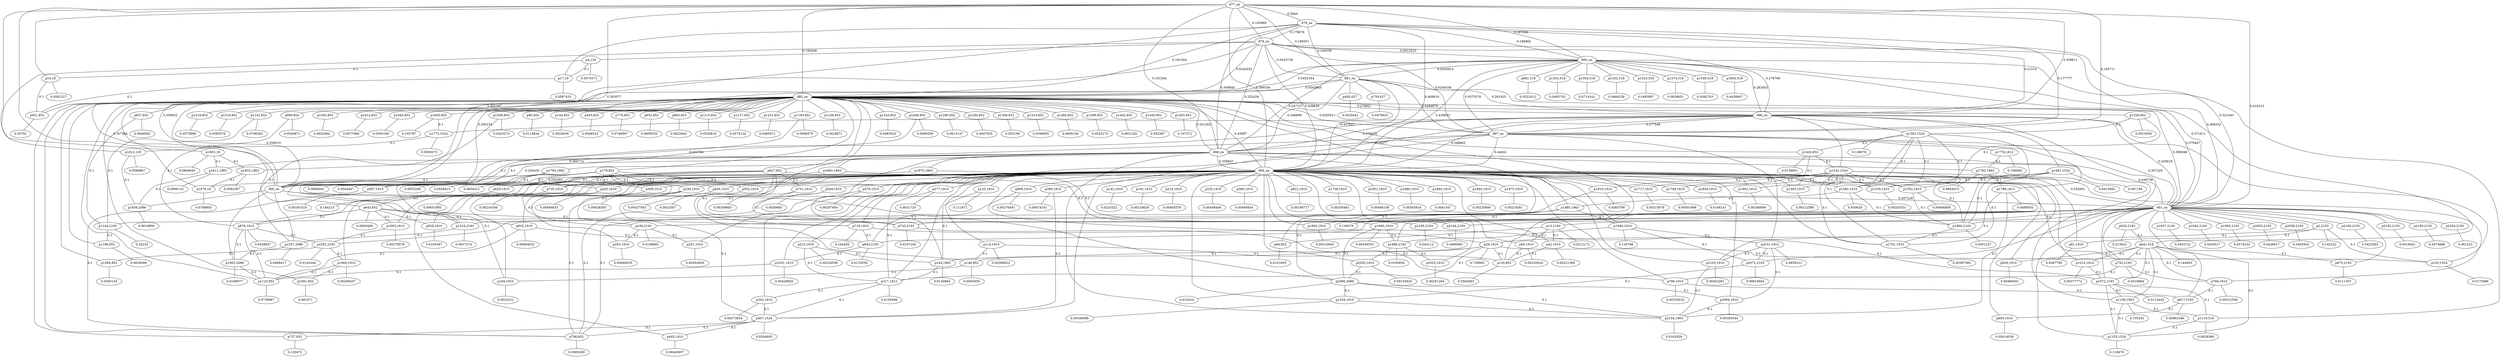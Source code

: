 graph {
	"p2,2193" -- "c0"
	"c0" [ label="0.142522", pos="11.8237,97.9324!"];
	"p2,2193" -- "p29,1910" [label="0.1"]
	"p2,2193" -- "p61,1910" [label="0.1"]
	"p2,2193" -- "p103,1524" [label="0.1"]
	"p4,120" -- "c3"
	"c3" [ label="0.0575571", pos="54.2854,99.4523!"];
	"p4,120" -- "p16,18" [label="0.1"]
	"p4,120" -- "p17,19" [label="0.1"]
	"p13,2193" -- "c12"
	"c12" [ label="0.0212172", pos="17.2754,97.8716!"];
	"p13,2193" -- "p42,1910" [label="0.1"]
	"p13,2193" -- "p59,1910" [label="0.1"]
	"p13,2193" -- "p66,852" [label="0.1"]
	"p16,18" -- "c14"
	"c14" [ label="0.0581327", pos="61.9679,90.6051!"];
	"p16,18" -- "p451,852" [label="0.1"]
	"p17,19" -- "c23"
	"c23" [ label="0.0587433", pos="46.485,90.515!"];
	"p17,19" -- "p451,852" [label="0.1"]
	"p29,1910" -- "c33"
	"c33" [ label="0.739965", pos="7.26441,92.5647!"];
	"p29,1910" -- "p103,1524" [label="0.1"]
	"p29,1910" -- "p120,852" [label="0.1"]
	"p29,1910" -- "p146,852" [label="0.1"]
	"p29,1910" -- "p244,1863" [label="0.1"]
	"p29,1910" -- "p317,1812" [label="0.1"]
	"p42,1910" -- "c34"
	"c34" [ label="0.00221389", pos="15.1097,96.7534!"];
	"p42,1910" -- "p120,852" [label="0.1"]
	"p59,1910" -- "c36"
	"c36" [ label="0.00220024", pos="16.1513,95.9276!"];
	"p59,1910" -- "p120,852" [label="0.1"]
	"p61,1910" -- "c37"
	"c37" [ label="0.0387785", pos="9.09263,95.6397!"];
	"p66,852" -- "c38"
	"c38" [ label="0.0101605", pos="19.7313,96.1707!"];
	"p90,852" -- "c46"
	"c46" [ label="0.0114834", pos="21.4779,95.4977!"];
	"p103,1524" -- "c54"
	"c54" [ label="0.0175986", pos="7.50011,94.7146!"];
	"p114,1910" -- "c55"
	"c55" [ label="0.00269622", pos="10.5375,93.9634!"];
	"p114,1910" -- "p120,852" [label="0.1"]
	"p114,1910" -- "p146,852" [label="0.1"]
	"p120,852" -- "c58"
	"c58" [ label="0.0582663", pos="24.7085,94.5135!"];
	"p142,1910" -- "c67"
	"c67" [ label="0.0233322", pos="5.06556,93.7244!"];
	"p144,852" -- "c68"
	"c68" [ label="0.0624939", pos="36.7786,88.1247!"];
	"p145,1910" -- "c82"
	"c82" [ label="0.111871", pos="2.72328,92.3506!"];
	"p145,1910" -- "p244,1863" [label="0.1"]
	"p146,852" -- "c88"
	"c88" [ label="0.0563959", pos="12.7928,93.768!"];
	"p146,852" -- "p184,1910" [label="0.1"]
	"p178,852" -- "c94"
	"c94" [ label="0.0544447", pos="12.9998,78.5101!"];
	"p178,852" -- "p184,1910" [label="0.1"]
	"p178,852" -- "p202,1910" [label="0.1"]
	"p178,852" -- "p249,2193" [label="0.1"]
	"p178,852" -- "p309,1910" [label="0.1"]
	"p178,852" -- "p338,1910" [label="0.1"]
	"p178,852" -- "p400,1910" [label="0.1"]
	"p178,852" -- "p552,1910" [label="0.1"]
	"p178,852" -- "p597,1910" [label="0.1"]
	"p184,1910" -- "c106"
	"c106" [ label="0.0024321", pos="10.4053,91.9078!"];
	"p191,1910" -- "c108"
	"c108" [ label="0.00218629", pos="8.87231,92.2511!"];
	"p202,1910" -- "c110"
	"c110" [ label="0.00216346", pos="11.098,90.6988!"];
	"p202,1910" -- "p249,2193" [label="0.1"]
	"p219,1910" -- "c111"
	"c111" [ label="0.00405576", pos="6.81358,90.1522!"];
	"p233,1910" -- "c112"
	"c112" [ label="0.00224558", pos="2.22721,89.2245!"];
	"p233,1910" -- "p244,1863" [label="0.1"]
	"p233,1910" -- "p317,1812" [label="0.1"]
	"p235,1910" -- "c115"
	"c115" [ label="0.00448446", pos="7.10247,88.4996!"];
	"p244,1863" -- "c117"
	"c117" [ label="0.0130864", pos="0.685096,88.6002!"];
	"p244,1863" -- "p317,1812" [label="0.1"]
	"p249,2193" -- "c119"
	"c119" [ label="0.0158693", pos="11.7136,89.4118!"];
	"p249,2193" -- "p251,1910" [label="0.1"]
	"p249,2193" -- "p293,1910" [label="0.1"]
	"p251,1910" -- "c122"
	"c122" [ label="0.00454956", pos="8.00603,87.5519!"];
	"p277,1910" -- "c123"
	"c123" [ label="0.0031733", pos="3.51924,86.7421!"];
	"p277,1910" -- "p317,1812" [label="0.1"]
	"p293,1910" -- "c124"
	"c124" [ label="0.00660035", pos="8.75945,86.3784!"];
	"p309,1910" -- "c127"
	"c127" [ label="0.00484633", pos="9.28029,85.0369!"];
	"p317,1812" -- "c128"
	"c128" [ label="0.0150498", pos="0.268098,84.9969!"];
	"p317,1812" -- "p343,1910" [label="0.1"]
	"p317,1812" -- "p407,1524" [label="0.1"]
	"p338,1910" -- "c138"
	"c138" [ label="0.00628305", pos="7.84857,81.6545!"];
	"p338,1910" -- "p407,1524" [label="0.1"]
	"p338,1910" -- "p706,852" [label="0.1"]
	"p343,1910" -- "c139"
	"c139" [ label="0.00373854", pos="3.11751,84.42!"];
	"p343,1910" -- "p407,1524" [label="0.1"]
	"p360,1910" -- "c141"
	"c141" [ label="0.00460854", pos="4.15943,83.5774!"];
	"p390,1910" -- "c143"
	"c143" [ label="0.00474101", pos="4.45784,81.9612!"];
	"p390,1910" -- "p407,1524" [label="0.1"]
	"p400,1910" -- "c146"
	"c146" [ label="0.00527563", pos="8.60764,80.5111!"];
	"p407,1524" -- "c147"
	"c147" [ label="0.0264693", pos="1.31593,79.7262!"];
	"p407,1524" -- "p445,1910" [label="0.1"]
	"p407,1524" -- "p706,852" [label="0.1"]
	"p407,1524" -- "p737,852" [label="0.1"]
	"p445,1910" -- "c148"
	"c148" [ label="0.00440957", pos="4.37585,79.9915!"];
	"p451,852" -- "c149"
	"c149" [ label="0.05791", pos="66.493,81.4359!"];
	"p453,852" -- "c159"
	"c159" [ label="0.0568523", pos="96.7642,63.8137!"];
	"p492,627" -- "c171"
	"c171" [ label="0.0529441", pos="23.9819,81.2168!"];
	"p504,1910" -- "c181"
	"c181" [ label="0.0030665", pos="9.00966,79.0303!"];
	"p504,1910" -- "p706,852" [label="0.1"]
	"p552,1910" -- "c182"
	"c182" [ label="0.0023567", pos="11.6355,79.812!"];
	"p576,1910" -- "c184"
	"c184" [ label="0.00207904", pos="9.59486,77.7287!"];
	"p576,1910" -- "p706,852" [label="0.1"]
	"p597,1910" -- "c185"
	"c185" [ label="0.00191516", pos="11.1731,77.4194!"];
	"p597,1910" -- "p706,852" [label="0.1"]
	"p620,2193" -- "c186"
	"c186" [ label="0.213623", pos="60.8671,76.8256!"];
	"p620,2193" -- "p641,518" [label="0.1"]
	"p627,852" -- "c190"
	"c190" [ label="0.0655288", pos="69.5315,77.1238!"];
	"p627,852" -- "p629,1910" [label="0.1"]
	"p627,852" -- "p718,1910" [label="0.1"]
	"p627,852" -- "p731,1910" [label="0.1"]
	"p627,852" -- "p735,1910" [label="0.1"]
	"p627,852" -- "p743,2193" [label="0.1"]
	"p627,852" -- "p745,2193" [label="0.1"]
	"p629,1910" -- "c196"
	"c196" [ label="0.184215", pos="74.3748,76.9437!"];
	"p629,1910" -- "p643,852" [label="0.1"]
	"p641,518" -- "c210"
	"c210" [ label="0.144693", pos="60.6679,71.536!"];
	"p641,518" -- "p745,2193" [label="0.1"]
	"p641,518" -- "p794,1910" [label="0.1"]
	"p641,518" -- "p873,2193" [label="0.1"]
	"p641,518" -- "p920,1910" [label="0.1"]
	"p641,518" -- "p1014,1910" [label="0.1"]
	"p641,518" -- "p1072,2193" [label="0.1"]
	"p641,518" -- "p1109,1863" [label="0.1"]
	"p641,518" -- "p1153,1524" [label="0.1"]
	"p643,852" -- "c213"
	"c213" [ label="0.0805489", pos="74.5659,73.8296!"];
	"p643,852" -- "p718,1910" [label="0.1"]
	"p643,852" -- "p832,1910" [label="0.1"]
	"p643,852" -- "p878,1910" [label="0.1"]
	"p643,852" -- "p929,1910" [label="0.1"]
	"p643,852" -- "p1003,1910" [label="0.1"]
	"p657,852" -- "c218"
	"c218" [ label="0.0640592", pos="47.8132,71.5505!"];
	"p657,852" -- "p1144,2193" [label="0.1"]
	"p706,852" -- "c233"
	"c233" [ label="0.0565209", pos="7.76685,76.0098!"];
	"p718,1910" -- "c241"
	"c241" [ label="0.244405", pos="68.1163,71.6286!"];
	"p718,1910" -- "p943,2193" [label="0.1"]
	"p718,1910" -- "p1072,2193" [label="0.1"]
	"p731,1910" -- "c243"
	"c243" [ label="0.00309603", pos="67.3668,74.6926!"];
	"p731,1910" -- "p743,2193" [label="0.1"]
	"p735,1910" -- "c246"
	"c246" [ label="0.00651985", pos="67.3499,72.7676!"];
	"p737,852" -- "c247"
	"c247" [ label="0.130472", pos="3.59404,67.1442!"];
	"p739,627" -- "c255"
	"c255" [ label="0.0476623", pos="21.2629,72.9469!"];
	"p743,2193" -- "c264"
	"c264" [ label="0.0107245", pos="66.4683,75.6787!"];
	"p743,2193" -- "p786,1910" [label="0.1"]
	"p745,2193" -- "c265"
	"c265" [ label="0.0318684", pos="64.1799,75.2413!"];
	"p745,2193" -- "p786,1910" [label="0.1"]
	"p745,2193" -- "p794,1910" [label="0.1"]
	"p776,852" -- "c266"
	"c266" [ label="0.0746997", pos="7.85877,69.4957!"];
	"p786,1910" -- "c275"
	"c275" [ label="0.00235432", pos="65.4238,74.6273!"];
	"p786,1910" -- "p817,2193" [label="0.1"]
	"p794,1910" -- "c276"
	"c276" [ label="0.00312508", pos="63.387,74.4796!"];
	"p794,1910" -- "p817,2193" [label="0.1"]
	"p817,2193" -- "c278"
	"c278" [ label="0.00962346", pos="64.3571,73.4955!"];
	"p817,2193" -- "p850,1910" [label="0.1"]
	"p822,1910" -- "c279"
	"c279" [ label="0.00188717", pos="71.6296,73.384!"];
	"p832,1910" -- "c282"
	"c282" [ label="0.00804632", pos="70.1447,69.8573!"];
	"p832,1910" -- "p943,2193" [label="0.1"]
	"p832,1910" -- "p1123,852" [label="0.1"]
	"p850,1910" -- "c284"
	"c284" [ label="0.00414038", pos="65.1228,72.3364!"];
	"p852,852" -- "c285"
	"c285" [ label="0.0609535", pos="91.633,72.5489!"];
	"p860,852" -- "c294"
	"c294" [ label="0.0540871", pos="78.9379,72.4969!"];
	"p860,852" -- "p878,1910" [label="0.1"]
	"p873,2193" -- "c300"
	"c300" [ label="0.0111307", pos="61.4134,72.2318!"];
	"p878,1910" -- "c302"
	"c302" [ label="0.0438657", pos="71.9237,69.7929!"];
	"p878,1910" -- "p1052,2193" [label="0.1"]
	"p878,1910" -- "p1062,2086" [label="0.1"]
	"p878,1910" -- "p1123,852" [label="0.1"]
	"p909,1910" -- "c308"
	"c308" [ label="0.00276491", pos="69.7584,71.4245!"];
	"p909,1910" -- "p943,2193" [label="0.1"]
	"p920,1910" -- "c309"
	"c309" [ label="0.00466591", pos="62.9793,70.2127!"];
	"p929,1910" -- "c311"
	"c311" [ label="0.0105367", pos="72.9997,70.9437!"];
	"p943,2193" -- "c313"
	"c313" [ label="0.0133558", pos="68.4467,70.0791!"];
	"p943,2193" -- "p1051,1910" [label="0.1"]
	"p965,852" -- "c314"
	"c314" [ label="0.0622845", pos="10.45,69.6267!"];
	"p981,518" -- "c322"
	"c322" [ label="0.0522412", pos="85.0344,69.5663!"];
	"p1003,1910" -- "c330"
	"c330" [ label="0.00279578", pos="73.0286,69.0938!"];
	"p1003,1910" -- "p1052,2193" [label="0.1"]
	"p1014,1910" -- "c331"
	"c331" [ label="0.00377772", pos="63.1274,68.4974!"];
	"p1014,1910" -- "p1072,2193" [label="0.1"]
	"p1051,1910" -- "c332"
	"c332" [ label="0.00429926", pos="66.0379,67.6162!"];
	"p1051,1910" -- "p1123,852" [label="0.1"]
	"p1052,2193" -- "c334"
	"c334" [ label="0.0142444", pos="71.9983,68.1098!"];
	"p1052,2193" -- "p1062,2086" [label="0.1"]
	"p1052,2193" -- "p1064,1910" [label="0.1"]
	"p1062,2086" -- "c335"
	"c335" [ label="0.0199977", pos="70.9548,67.0213!"];
	"p1062,2086" -- "p1123,852" [label="0.1"]
	"p1064,1910" -- "c337"
	"c337" [ label="0.00206437", pos="72.9997,67.1515!"];
	"p1064,1910" -- "p1091,852" [label="0.1"]
	"p1064,1910" -- "p1123,852" [label="0.1"]
	"p1072,2193" -- "c339"
	"c339" [ label="0.0115445", pos="61.71,66.9284!"];
	"p1072,2193" -- "p1109,1863" [label="0.1"]
	"p1072,2193" -- "p1116,518" [label="0.1"]
	"p1072,2193" -- "p1153,1524" [label="0.1"]
	"p1091,852" -- "c346"
	"c346" [ label="0.061071", pos="74.6499,64.1249!"];
	"p1109,1863" -- "c355"
	"c355" [ label="0.105291", pos="60.7151,65.8458!"];
	"p1109,1863" -- "p1116,518" [label="0.1"]
	"p1109,1863" -- "p1153,1524" [label="0.1"]
	"p1116,518" -- "c362"
	"c362" [ label="0.0628369", pos="58.2321,65.4494!"];
	"p1116,518" -- "p1153,1524" [label="0.1"]
	"p1123,852" -- "c368"
	"c368" [ label="0.0739887", pos="68.9868,65.4787!"];
	"p1142,852" -- "c374"
	"c374" [ label="0.0706263", pos="33.641,65.355!"];
	"p1142,852" -- "p1144,2193" [label="0.1"]
	"p1144,2193" -- "c384"
	"c384" [ label="0.24233", pos="47.8294,65.4566!"];
	"p1144,2193" -- "p1196,852" [label="0.1"]
	"p1153,1524" -- "c386"
	"c386" [ label="0.116679", pos="60.3673,65.5401!"];
	"p1193,852" -- "c387"
	"c387" [ label="0.0588475", pos="17.9259,57.4356!"];
	"p1193,852" -- "p1516,2193" [label="0.1"]
	"p1196,852" -- "c396"
	"c396" [ label="0.0626066", pos="47.9459,58.3913!"];
	"p1215,852" -- "c411"
	"c411" [ label="0.0520816", pos="10.3729,63.5397!"];
	"p1217,852" -- "c421"
	"c421" [ label="0.0574134", pos="12.7764,63.5817!"];
	"p1231,852" -- "c426"
	"c426" [ label="0.0495471", pos="85.119,62.2229!"];
	"p1238,852" -- "c434"
	"c434" [ label="0.0418871", pos="94.8466,62.2471!"];
	"p1243,852" -- "c444"
	"c444" [ label="0.0483025", pos="75.8427,62.0788!"];
	"p1290,852" -- "c449"
	"c449" [ label="0.0613147", pos="60.6913,56.5495!"];
	"p1294,852" -- "c461"
	"c461" [ label="0.0647835", pos="8.85359,58.4546!"];
	"p1302,518" -- "c476"
	"c476" [ label="0.0495702", pos="71.6854,58.1698!"];
	"p1304,518" -- "c483"
	"c483" [ label="0.0714161", pos="74.4977,58.0505!"];
	"p1308,852" -- "c486"
	"c486" [ label="0.053198", pos="13.1453,55.1243!"];
	"p1314,852" -- "c504"
	"c504" [ label="0.0396805", pos="4.73413,57.5127!"];
	"p1322,518" -- "c519"
	"c519" [ label="0.0666328", pos="68.7854,57.1103!"];
	"p1323,518" -- "c523"
	"c523" [ label="0.0483987", pos="74.7651,52.5626!"];
	"p1338,852" -- "c538"
	"c538" [ label="0.0510059", pos="4.77315,53.8353!"];
	"p1338,852" -- "p1392,1524" [label="0.1"]
	"p1338,852" -- "p1529,1910" [label="0.1"]
	"p1369,852" -- "c543"
	"c543" [ label="0.0605156", pos="54.3815,52.4513!"];
	"p1374,518" -- "c551"
	"c551" [ label="0.0639651", pos="71.7066,52.4455!"];
	"p1392,1524" -- "c559"
	"c559" [ label="0.138078", pos="5.31488,48.7443!"];
	"p1392,1524" -- "p1420,852" [label="0.1"]
	"p1392,1524" -- "p1529,1910" [label="0.1"]
	"p1392,1524" -- "p1552,1910" [label="0.1"]
	"p1392,1524" -- "p1583,1910" [label="0.1"]
	"p1392,1524" -- "p1666,2193" [label="0.1"]
	"p1392,1524" -- "p1701,1910" [label="0.1"]
	"p1399,852" -- "c561"
	"c561" [ label="0.0542273", pos="51.9624,49.3225!"];
	"p1420,852" -- "c571"
	"c571" [ label="0.0158651", pos="2.96062,51.0377!"];
	"p1420,852" -- "p1432,1524" [label="0.1"]
	"p1420,852" -- "p1463,1910" [label="0.1"]
	"p1432,1524" -- "c576"
	"c576" [ label="0.0415083", pos="2.85017,44.1548!"];
	"p1432,1524" -- "p1463,1910" [label="0.1"]
	"p1432,1524" -- "p1529,1910" [label="0.1"]
	"p1432,1524" -- "p1552,1910" [label="0.1"]
	"p1432,1524" -- "p1666,2193" [label="0.1"]
	"p1432,1524" -- "p1701,1910" [label="0.1"]
	"p1432,1524" -- "p1717,1910" [label="0.1"]
	"p1432,1524" -- "p1748,1910" [label="0.1"]
	"p1432,1524" -- "p1804,1910" [label="0.1"]
	"p1432,1524" -- "p1901,1910" [label="0.1"]
	"p1432,1524" -- "p1910,1910" [label="0.1"]
	"p1442,852" -- "c577"
	"c577" [ label="0.0631281", pos="56.6733,50.1987!"];
	"p1446,852" -- "c586"
	"c586" [ label="0.0680295", pos="31.0884,50.0006!"];
	"p1446,852" -- "p1516,2193" [label="0.1"]
	"p1450,852" -- "c599"
	"c599" [ label="0.052387", pos="60.809,49.8371!"];
	"p1453,852" -- "c605"
	"c605" [ label="0.107272", pos="43.5348,48.3284!"];
	"p1463,1910" -- "c613"
	"c613" [ label="0.00212586", pos="2.5101,49.3552!"];
	"p1481,1524" -- "c615"
	"c615" [ label="0.067156", pos="9.79008,47.8178!"];
	"p1481,1524" -- "p1583,1910" [label="0.1"]
	"p1481,1524" -- "p1666,2193" [label="0.1"]
	"p1481,1524" -- "p1701,1910" [label="0.1"]
	"p1500,852" -- "c616"
	"c616" [ label="0.0425273", pos="21.6239,48.0498!"];
	"p1500,852" -- "p1557,2086" [label="0.1"]
	"p1516,2193" -- "c625"
	"c625" [ label="0.0637274", pos="18.5744,48.2328!"];
	"p1516,2193" -- "p1557,2086" [label="0.1"]
	"p1518,852" -- "c626"
	"c626" [ label="0.0573698", pos="56.1743,48.1846!"];
	"p1519,852" -- "c634"
	"c634" [ label="0.0595578", pos="60.7813,48.2321!"];
	"p1529,1910" -- "c642"
	"c642" [ label="0.00320331", pos="3.41359,48.3839!"];
	"p1549,518" -- "c643"
	"c643" [ label="0.0592703", pos="68.9601,47.495!"];
	"p1552,1910" -- "c658"
	"c658" [ label="0.00606806", pos="3.7949,46.8539!"];
	"p1552,1910" -- "p1666,2193" [label="0.1"]
	"p1557,2086" -- "c659"
	"c659" [ label="0.0489417", pos="20.1084,46.8878!"];
	"p1557,2086" -- "p1584,852" [label="0.1"]
	"p1563,852" -- "c662"
	"c662" [ label="0.0932484", pos="43.3844,46.7356!"];
	"p1583,1910" -- "c671"
	"c671" [ label="0.930629", pos="10.7594,42.3625!"];
	"p1583,1910" -- "p1666,2193" [label="0.1"]
	"p1583,1910" -- "p1885,1863" [label="0.1"]
	"p1584,852" -- "c684"
	"c684" [ label="0.0505154", pos="21.2172,46.574!"];
	"p1603,518" -- "c693"
	"c693" [ label="0.0439947", pos="74.2234,46.5654!"];
	"p1612,852" -- "c702"
	"c702" [ label="0.0577666", pos="52.2972,46.4253!"];
	"p1645,852" -- "c710"
	"c710" [ label="0.0595166", pos="92.9546,46.3668!"];
	"p1666,2193" -- "c718"
	"c718" [ label="0.0501227", pos="4.14998,45.3557!"];
	"p1666,2193" -- "p1701,1910" [label="0.1"]
	"p1695,852" -- "c719"
	"c719" [ label="0.102787", pos="91.6912,43.536!"];
	"p1695,852" -- "p1773,1524" [label="0.1"]
	"p1701,1910" -- "c728"
	"c728" [ label="0.00387382", pos="4.75664,44.0634!"];
	"p1717,1910" -- "c731"
	"c731" [ label="0.00315678", pos="5.44641,42.8884!"];
	"p1738,1910" -- "c732"
	"c732" [ label="0.00200463", pos="6.92734,42.5068!"];
	"p1748,1910" -- "c733"
	"c733" [ label="0.00501868", pos="7.29932,40.9007!"];
	"p1773,1524" -- "c735"
	"c735" [ label="0.0595073", pos="89.2863,40.5727!"];
	"p1773,1524" -- "p1812,120" [label="0.1"]
	"p1778,1812" -- "c737"
	"c737" [ label="0.109949", pos="21.9076,40.4583!"];
	"p1778,1812" -- "p1783,1863" [label="0.1"]
	"p1783,1863" -- "c744"
	"c744" [ label="0.0844015", pos="31.4966,37.8676!"];
	"p1783,1863" -- "p1788,1812" [label="0.1"]
	"p1788,1812" -- "c749"
	"c749" [ label="0.0489593", pos="21.719,35.1923!"];
	"p1788,1812" -- "p2105,1910" [label="0.1"]
	"p1788,1812" -- "p2154,1863" [label="0.1"]
	"p1795,1863" -- "c762"
	"c762" [ label="0.0696491", pos="53.1929,37.1388!"];
	"p1795,1863" -- "p1979,18" [label="0.1"]
	"p1803,18" -- "c767"
	"c767" [ label="0.0894645", pos="66.0395,39.6449!"];
	"p1803,18" -- "p1811,1863" [label="0.1"]
	"p1803,18" -- "p1833,1863" [label="0.1"]
	"p1804,1910" -- "c774"
	"c774" [ label="0.0168141", pos="4.91139,39.5405!"];
	"p1811,1863" -- "c775"
	"c775" [ label="0.0906133", pos="70.2744,38.4037!"];
	"p1811,1863" -- "p1839,2086" [label="0.1"]
	"p1812,120" -- "c781"
	"c781" [ label="0.0589667", pos="82.1347,39.7354!"];
	"p1812,120" -- "p1839,2086" [label="0.1"]
	"p1833,1863" -- "c787"
	"c787" [ label="0.0582367", pos="64.8667,37.0014!"];
	"p1833,1863" -- "p1979,18" [label="0.1"]
	"p1839,2086" -- "c789"
	"c789" [ label="0.0619858", pos="75.6695,38.1302!"];
	"p1851,1910" -- "c799"
	"c799" [ label="0.00486156", pos="9.15363,37.1568!"];
	"p1863,1863" -- "c800"
	"c800" [ label="0.0438415", pos="45.3026,32.6786!"];
	"p1863,1863" -- "p2185,2193" [label="0.1"]
	"p1880,1910" -- "c802"
	"c802" [ label="0.00363918", pos="11.0706,37.2128!"];
	"p1884,1910" -- "c804"
	"c804" [ label="0.0041547", pos="8.53312,37.6866!"];
	"p1885,1863" -- "c806"
	"c806" [ label="0.149376", pos="14.1735,36.8026!"];
	"p1885,1863" -- "p1902,1910" [label="0.1"]
	"p1885,1863" -- "p1946,1910" [label="0.1"]
	"p1885,1863" -- "p1960,1910" [label="0.1"]
	"p1901,1910" -- "c808"
	"c808" [ label="0.00266806", pos="6.87496,36.9972!"];
	"p1902,1910" -- "c809"
	"c809" [ label="0.00210645", pos="12.4462,36.6515!"];
	"p1910,1910" -- "c810"
	"c810" [ label="0.0363799", pos="8.07972,34.5157!"];
	"p1910,1910" -- "p2086,2086" [label="0.1"]
	"p1937,2193" -- "c811"
	"c811" [ label="0.0452721", pos="27.0135,33.7538!"];
	"p1942,2193" -- "c813"
	"c813" [ label="0.0435517", pos="31.1587,34.0185!"];
	"p1944,1910" -- "c814"
	"c814" [ label="0.00235806", pos="9.14146,35.181!"];
	"p1946,1910" -- "c815"
	"c815" [ label="0.116798", pos="15.4386,34.0645!"];
	"p1946,1910" -- "p1988,2193" [label="0.1"]
	"p1946,1910" -- "p2031,1812" [label="0.1"]
	"p1946,1910" -- "p2072,2193" [label="0.1"]
	"p1960,1910" -- "c816"
	"c816" [ label="0.00439353", pos="11.7802,34.0616!"];
	"p1960,1910" -- "p1988,2193" [label="0.1"]
	"p1960,1910" -- "p2086,2086" [label="0.1"]
	"p1970,1863" -- "c819"
	"c819" [ label="0.0604311", pos="40.7936,32.3583!"];
	"p1970,1863" -- "p2144,2193" [label="0.1"]
	"p1975,1910" -- "c828"
	"c828" [ label="0.00219261", pos="10.2517,34.3825!"];
	"p1979,18" -- "c830"
	"c830" [ label="0.0788805", pos="63.631,34.3951!"];
	"p1988,2193" -- "c837"
	"c837" [ label="0.0190858", pos="13.3332,33.7669!"];
	"p1988,2193" -- "p2023,1910" [label="0.1"]
	"p1988,2193" -- "p2050,1910" [label="0.1"]
	"p1995,2193" -- "c838"
	"c838" [ label="0.0574232", pos="29.0986,29.9752!"];
	"p2003,2193" -- "c839"
	"c839" [ label="0.0428617", pos="37.0027,31.4173!"];
	"p2023,1910" -- "c840"
	"c840" [ label="0.00291264", pos="14.3771,32.9939!"];
	"p2031,1812" -- "c841"
	"c841" [ label="0.0859231", pos="19.313,32.714!"];
	"p2031,1812" -- "p2072,2193" [label="0.1"]
	"p2031,1812" -- "p2094,1910" [label="0.1"]
	"p2031,1812" -- "p2105,1910" [label="0.1"]
	"p2038,2193" -- "c849"
	"c849" [ label="0.0405502", pos="28.1593,31.8347!"];
	"p2050,1910" -- "c850"
	"c850" [ label="0.00155825", pos="12.0962,32.458!"];
	"p2050,1910" -- "p2086,2086" [label="0.1"]
	"p2072,2193" -- "c851"
	"c851" [ label="0.00819464", pos="15.1361,31.8181!"];
	"p2072,2193" -- "p2104,1910" [label="0.1"]
	"p2086,2086" -- "c852"
	"c852" [ label="0.015424", pos="13.0773,30.6181!"];
	"p2086,2086" -- "p2094,1910" [label="0.1"]
	"p2086,2086" -- "p2104,1910" [label="0.1"]
	"p2086,2086" -- "p2154,1863" [label="0.1"]
	"p2094,1910" -- "c853"
	"c853" [ label="0.00393544", pos="17.8631,30.7559!"];
	"p2094,1910" -- "p2154,1863" [label="0.1"]
	"p2104,1910" -- "c855"
	"c855" [ label="0.00346998", pos="16.003,30.7975!"];
	"p2104,1910" -- "p2154,1863" [label="0.1"]
	"p2105,1910" -- "c857"
	"c857" [ label="0.00402281", pos="19.4773,30.4772!"];
	"p2105,1910" -- "p2154,1863" [label="0.1"]
	"p2106,2193" -- "c858"
	"c858" [ label="0.0423593", pos="24.9759,30.106!"];
	"p2144,2193" -- "c859"
	"c859" [ label="0.0466983", pos="39.4554,29.3202!"];
	"p2154,1863" -- "c861"
	"c861" [ label="0.0162829", pos="18.6834,28.4628!"];
	"p2185,2193" -- "c870"
	"c870" [ label="0.044112", pos="42.4408,26.0261!"];
	"p2192,2193" -- "c872"
	"c872" [ label="0.0518401", pos="30.7102,13.3709!"];
	"p2199,2193" -- "c873"
	"c873" [ label="0.0474686", pos="45.8678,16.6443!"];
	"p2204,2193" -- "c876"
	"c876" [ label="0.061323", pos="44.8458,4.38814!"];
	"877_on" -- "878_on" [label="0.2644"]
	"877_on" -- "879_on" [label="0.193969"]
	"877_on" -- "880_on" [label="0.187056"]
	"877_on" -- "881_on" [label="0.189351"]
	"877_on" -- "885_on" [label="0.192448"]
	"877_on" -- "896_on" [label="0.339611"]
	"877_on" -- "897_on" [label="0.195711"]
	"877_on" -- "898_on" [label="0.161544"]
	"877_on" -- "899_on" [label="0.394536"]
	"877_on" -- "900_on" [label="0.303077"]
	"877_on" -- "901_on" [label="0.416213"]
	"878_on" -- "879_on" [label="0.179676"]
	"878_on" -- "880_on" [label="0.186862"]
	"878_on" -- "881_on" [label="0.184536"]
	"878_on" -- "885_on" [label="0.181304"]
	"878_on" -- "896_on" [label="0.21314"]
	"878_on" -- "897_on" [label="0.177777"]
	"878_on" -- "898_on" [label="0.309845"]
	"878_on" -- "899_on" [label="0.408819"]
	"878_on" -- "900_on" [label="0.402197"]
	"878_on" -- "901_on" [label="0.321443"]
	"879_on" -- "880_on" [label="0.0513223"]
	"879_on" -- "881_on" [label="0.0420729"]
	"879_on" -- "885_on" [label="0.0242452"]
	"879_on" -- "896_on" [label="0.278769"]
	"879_on" -- "897_on" [label="0.0260556"]
	"879_on" -- "898_on" [label="0.252429"]
	"879_on" -- "899_on" [label="0.439639"]
	"879_on" -- "900_on" [label="0.359832"]
	"879_on" -- "901_on" [label="0.368252"]
	"880_on" -- "881_on" [label="0.0293914"]
	"880_on" -- "885_on" [label="0.0452344"]
	"880_on" -- "896_on" [label="0.283453"]
	"880_on" -- "897_on" [label="0.0575576"]
	"880_on" -- "898_on" [label="0.247157"]
	"880_on" -- "899_on" [label="0.436633"]
	"880_on" -- "900_on" [label="0.356153"]
	"880_on" -- "901_on" [label="0.371811"]
	"881_on" -- "885_on" [label="0.0343845"]
	"881_on" -- "896_on" [label="0.281925"]
	"881_on" -- "897_on" [label="0.0494876"]
	"881_on" -- "898_on" [label="0.248898"]
	"881_on" -- "899_on" [label="0.437621"]
	"881_on" -- "900_on" [label="0.357364"]
	"881_on" -- "901_on" [label="0.370647"]
	"885_on" -- "896_on" [label="0.279821"]
	"885_on" -- "897_on" [label="0.0355911"]
	"885_on" -- "898_on" [label="0.251262"]
	"885_on" -- "899_on" [label="0.43897"]
	"885_on" -- "900_on" [label="0.359015"]
	"885_on" -- "901_on" [label="0.369049"]
	"896_on" -- "897_on" [label="0.277548"]
	"896_on" -- "898_on" [label="0.376075"]
	"896_on" -- "899_on" [label="0.348862"]
	"896_on" -- "900_on" [label="0.430706"]
	"896_on" -- "901_on" [label="0.240619"]
	"897_on" -- "898_on" [label="0.25377"]
	"897_on" -- "899_on" [label="0.44041"]
	"897_on" -- "900_on" [label="0.360774"]
	"897_on" -- "901_on" [label="0.367329"]
	"898_on" -- "899_on" [label="0.359947"]
	"898_on" -- "900_on" [label="0.256435"]
	"898_on" -- "901_on" [label="0.439738"]
	"899_on" -- "900_on" [label="0.252593"]
	"899_on" -- "901_on" [label="0.252601"]
	"900_on" -- "901_on" [label="0.357226"]
	"877_on" -- "p16,18"
	"877_on" -- "p1803,18"
	"877_on" -- "p1979,18"
	"878_on" -- "p17,19"
	"879_on" -- "p4,120"
	"879_on" -- "p1812,120"
	"880_on" -- "p641,518"
	"880_on" -- "p981,518"
	"880_on" -- "p1116,518"
	"880_on" -- "p1302,518"
	"880_on" -- "p1304,518"
	"880_on" -- "p1322,518"
	"880_on" -- "p1323,518"
	"880_on" -- "p1374,518"
	"880_on" -- "p1549,518"
	"880_on" -- "p1603,518"
	"881_on" -- "p492,627"
	"881_on" -- "p739,627"
	"885_on" -- "p66,852"
	"885_on" -- "p90,852"
	"885_on" -- "p120,852"
	"885_on" -- "p144,852"
	"885_on" -- "p146,852"
	"885_on" -- "p178,852"
	"885_on" -- "p451,852"
	"885_on" -- "p453,852"
	"885_on" -- "p627,852"
	"885_on" -- "p643,852"
	"885_on" -- "p657,852"
	"885_on" -- "p706,852"
	"885_on" -- "p737,852"
	"885_on" -- "p776,852"
	"885_on" -- "p852,852"
	"885_on" -- "p860,852"
	"885_on" -- "p965,852"
	"885_on" -- "p1091,852"
	"885_on" -- "p1123,852"
	"885_on" -- "p1142,852"
	"885_on" -- "p1193,852"
	"885_on" -- "p1196,852"
	"885_on" -- "p1215,852"
	"885_on" -- "p1217,852"
	"885_on" -- "p1231,852"
	"885_on" -- "p1238,852"
	"885_on" -- "p1243,852"
	"885_on" -- "p1290,852"
	"885_on" -- "p1294,852"
	"885_on" -- "p1308,852"
	"885_on" -- "p1314,852"
	"885_on" -- "p1338,852"
	"885_on" -- "p1369,852"
	"885_on" -- "p1399,852"
	"885_on" -- "p1420,852"
	"885_on" -- "p1442,852"
	"885_on" -- "p1446,852"
	"885_on" -- "p1450,852"
	"885_on" -- "p1453,852"
	"885_on" -- "p1500,852"
	"885_on" -- "p1518,852"
	"885_on" -- "p1519,852"
	"885_on" -- "p1563,852"
	"885_on" -- "p1584,852"
	"885_on" -- "p1612,852"
	"885_on" -- "p1645,852"
	"885_on" -- "p1695,852"
	"896_on" -- "p103,1524"
	"896_on" -- "p407,1524"
	"896_on" -- "p1153,1524"
	"896_on" -- "p1392,1524"
	"896_on" -- "p1432,1524"
	"896_on" -- "p1481,1524"
	"896_on" -- "p1773,1524"
	"897_on" -- "p317,1812"
	"897_on" -- "p1778,1812"
	"897_on" -- "p1788,1812"
	"897_on" -- "p2031,1812"
	"898_on" -- "p244,1863"
	"898_on" -- "p1109,1863"
	"898_on" -- "p1783,1863"
	"898_on" -- "p1795,1863"
	"898_on" -- "p1811,1863"
	"898_on" -- "p1833,1863"
	"898_on" -- "p1863,1863"
	"898_on" -- "p1885,1863"
	"898_on" -- "p1970,1863"
	"898_on" -- "p2154,1863"
	"899_on" -- "p29,1910"
	"899_on" -- "p42,1910"
	"899_on" -- "p59,1910"
	"899_on" -- "p61,1910"
	"899_on" -- "p114,1910"
	"899_on" -- "p142,1910"
	"899_on" -- "p145,1910"
	"899_on" -- "p184,1910"
	"899_on" -- "p191,1910"
	"899_on" -- "p202,1910"
	"899_on" -- "p219,1910"
	"899_on" -- "p233,1910"
	"899_on" -- "p235,1910"
	"899_on" -- "p251,1910"
	"899_on" -- "p277,1910"
	"899_on" -- "p293,1910"
	"899_on" -- "p309,1910"
	"899_on" -- "p338,1910"
	"899_on" -- "p343,1910"
	"899_on" -- "p360,1910"
	"899_on" -- "p390,1910"
	"899_on" -- "p400,1910"
	"899_on" -- "p445,1910"
	"899_on" -- "p504,1910"
	"899_on" -- "p552,1910"
	"899_on" -- "p576,1910"
	"899_on" -- "p597,1910"
	"899_on" -- "p629,1910"
	"899_on" -- "p718,1910"
	"899_on" -- "p731,1910"
	"899_on" -- "p735,1910"
	"899_on" -- "p786,1910"
	"899_on" -- "p794,1910"
	"899_on" -- "p822,1910"
	"899_on" -- "p832,1910"
	"899_on" -- "p850,1910"
	"899_on" -- "p878,1910"
	"899_on" -- "p909,1910"
	"899_on" -- "p920,1910"
	"899_on" -- "p929,1910"
	"899_on" -- "p1003,1910"
	"899_on" -- "p1014,1910"
	"899_on" -- "p1051,1910"
	"899_on" -- "p1064,1910"
	"899_on" -- "p1463,1910"
	"899_on" -- "p1529,1910"
	"899_on" -- "p1552,1910"
	"899_on" -- "p1583,1910"
	"899_on" -- "p1701,1910"
	"899_on" -- "p1717,1910"
	"899_on" -- "p1738,1910"
	"899_on" -- "p1748,1910"
	"899_on" -- "p1804,1910"
	"899_on" -- "p1851,1910"
	"899_on" -- "p1880,1910"
	"899_on" -- "p1884,1910"
	"899_on" -- "p1901,1910"
	"899_on" -- "p1902,1910"
	"899_on" -- "p1910,1910"
	"899_on" -- "p1944,1910"
	"899_on" -- "p1946,1910"
	"899_on" -- "p1960,1910"
	"899_on" -- "p1975,1910"
	"899_on" -- "p2023,1910"
	"899_on" -- "p2050,1910"
	"899_on" -- "p2094,1910"
	"899_on" -- "p2104,1910"
	"899_on" -- "p2105,1910"
	"900_on" -- "p1062,2086"
	"900_on" -- "p1557,2086"
	"900_on" -- "p1839,2086"
	"900_on" -- "p2086,2086"
	"901_on" -- "p2,2193"
	"901_on" -- "p13,2193"
	"901_on" -- "p249,2193"
	"901_on" -- "p620,2193"
	"901_on" -- "p743,2193"
	"901_on" -- "p745,2193"
	"901_on" -- "p817,2193"
	"901_on" -- "p873,2193"
	"901_on" -- "p943,2193"
	"901_on" -- "p1052,2193"
	"901_on" -- "p1072,2193"
	"901_on" -- "p1144,2193"
	"901_on" -- "p1516,2193"
	"901_on" -- "p1666,2193"
	"901_on" -- "p1937,2193"
	"901_on" -- "p1942,2193"
	"901_on" -- "p1988,2193"
	"901_on" -- "p1995,2193"
	"901_on" -- "p2003,2193"
	"901_on" -- "p2038,2193"
	"901_on" -- "p2072,2193"
	"901_on" -- "p2106,2193"
	"901_on" -- "p2144,2193"
	"901_on" -- "p2185,2193"
	"901_on" -- "p2192,2193"
	"901_on" -- "p2199,2193"
	"901_on" -- "p2204,2193"
}
